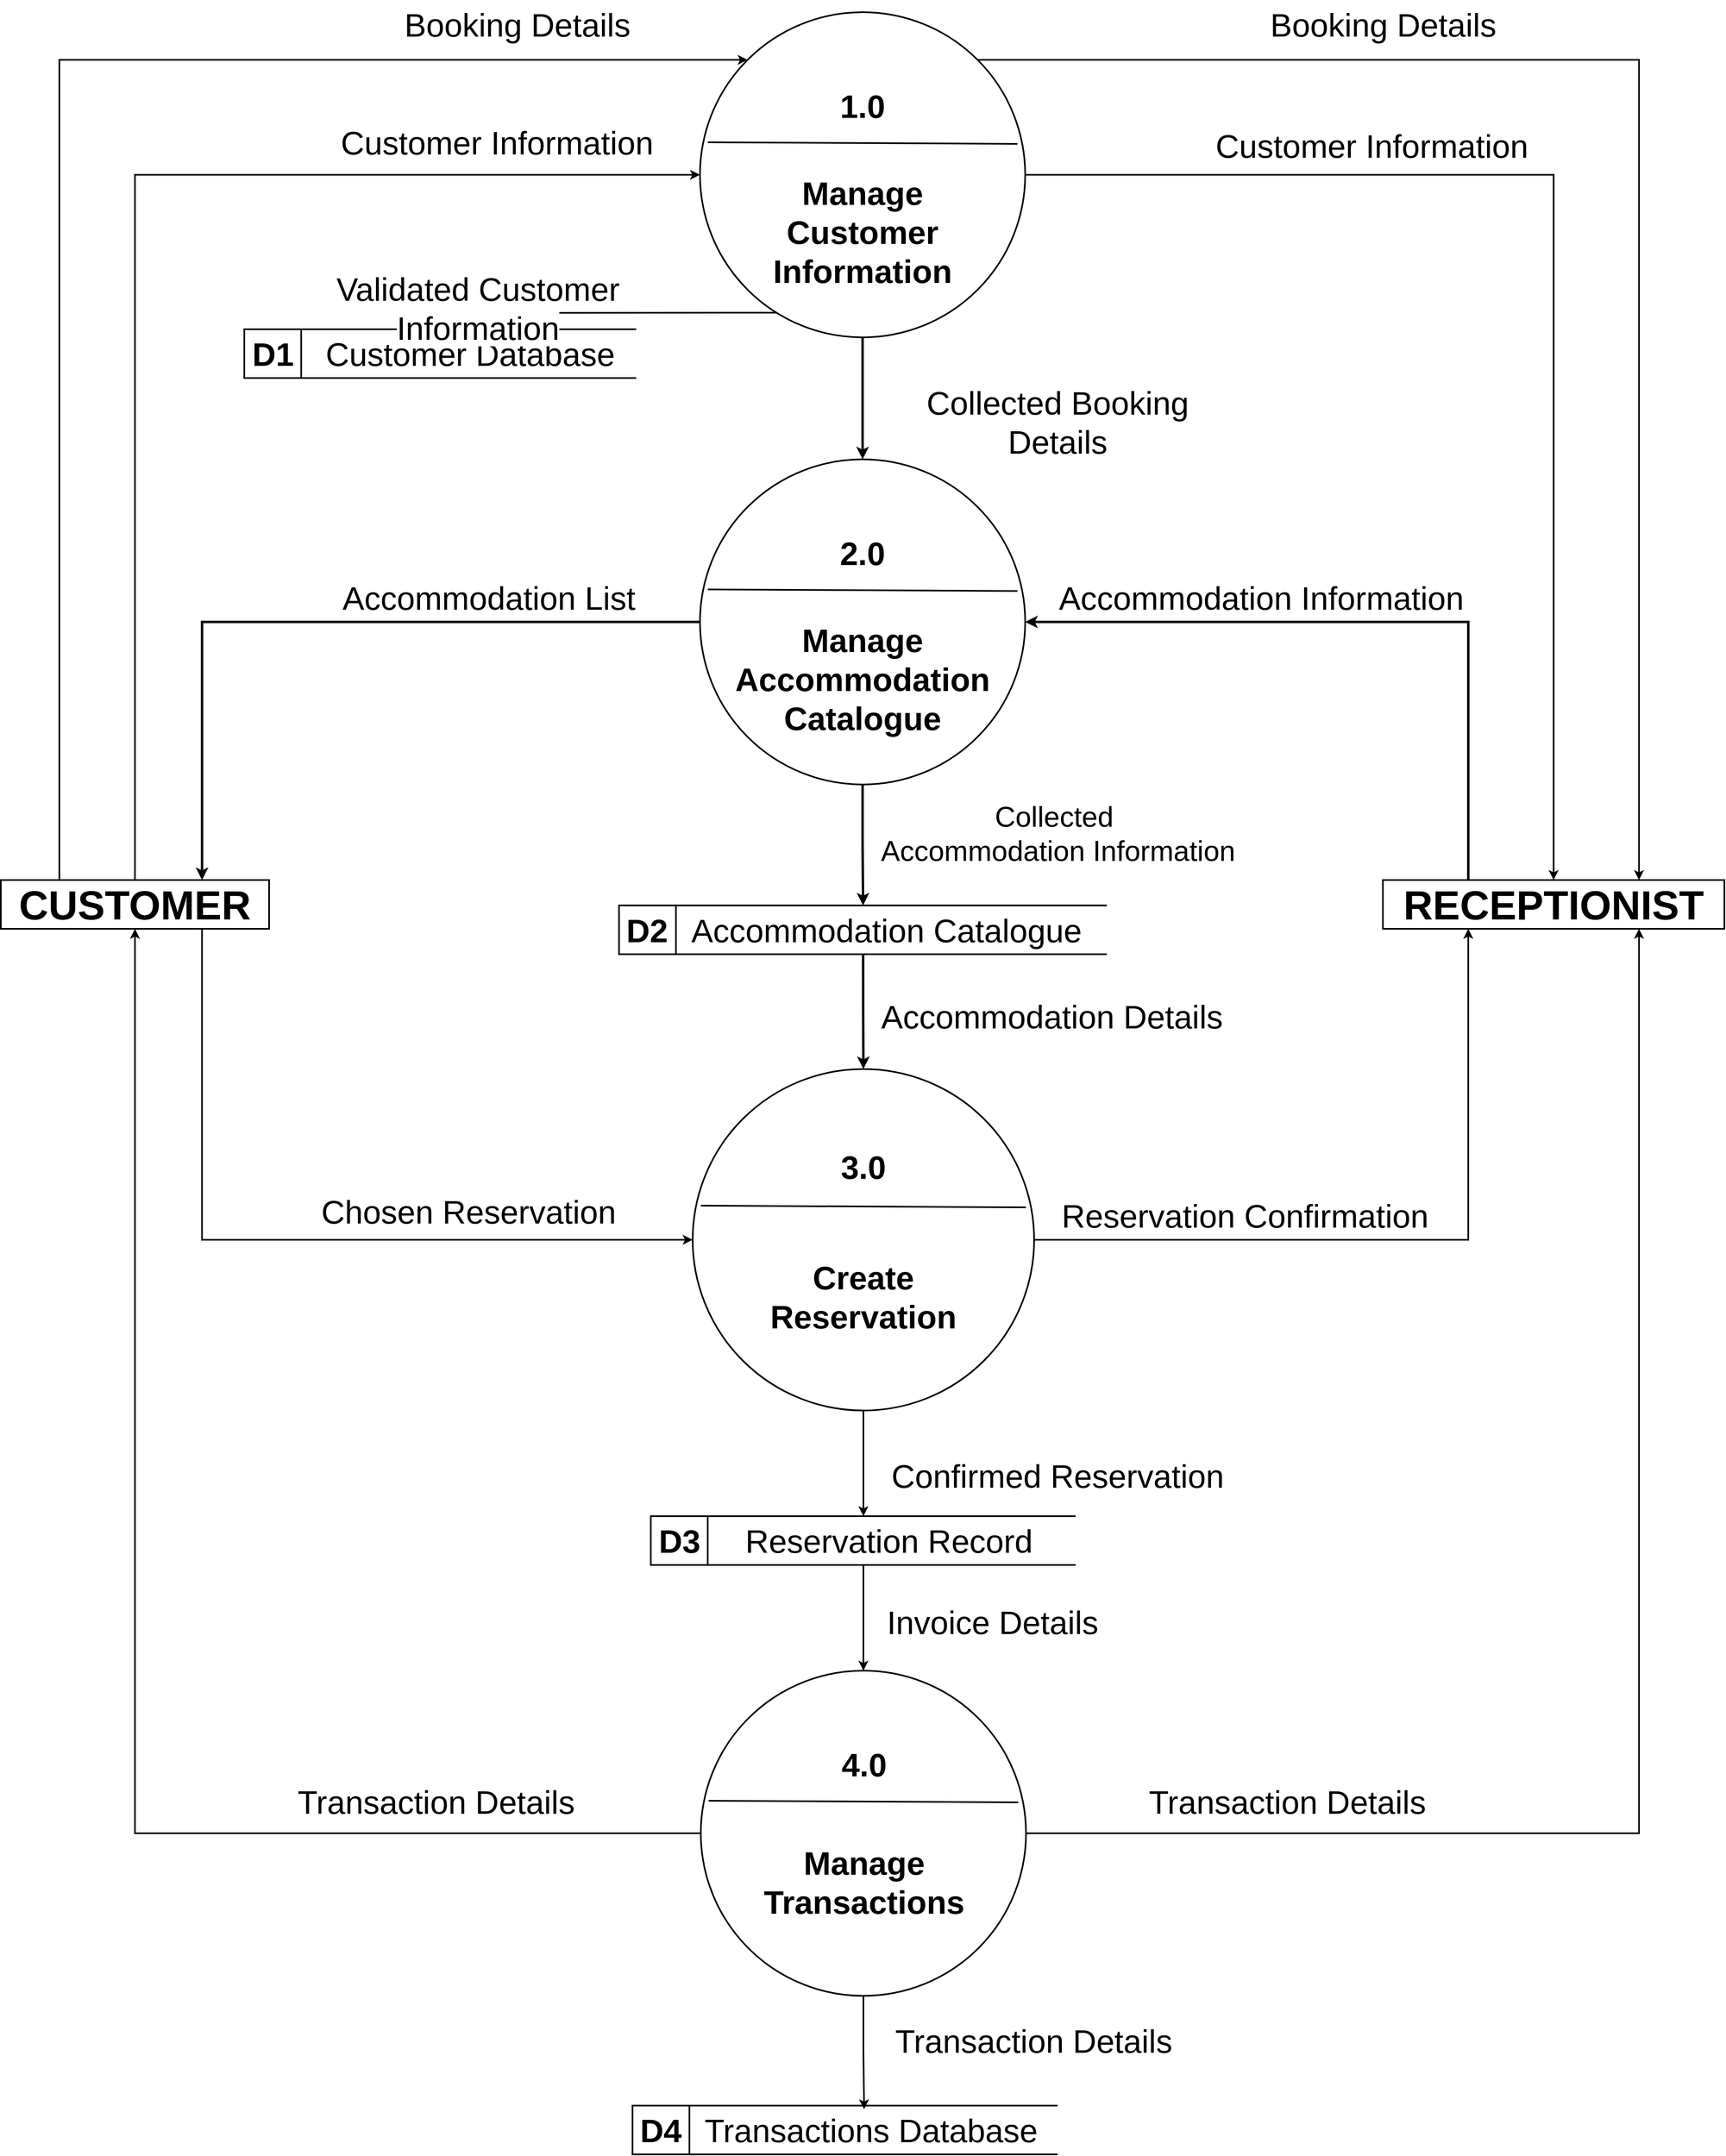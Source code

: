 <mxfile version="28.0.6">
  <diagram name="Page-1" id="VW8s6OkqG2i_AYqq_G_P">
    <mxGraphModel dx="4660" dy="2065" grid="1" gridSize="10" guides="1" tooltips="1" connect="1" arrows="1" fold="1" page="1" pageScale="1" pageWidth="1400" pageHeight="850" math="0" shadow="0">
      <root>
        <mxCell id="0" />
        <mxCell id="1" parent="0" />
        <mxCell id="__-dNfwIh98uai5d9UmT-134" style="edgeStyle=orthogonalEdgeStyle;rounded=0;orthogonalLoop=1;jettySize=auto;html=1;exitX=0.234;exitY=0.924;exitDx=0;exitDy=0;entryX=0;entryY=0.5;entryDx=0;entryDy=0;strokeWidth=2;exitPerimeter=0;" edge="1" parent="1" source="__-dNfwIh98uai5d9UmT-112" target="__-dNfwIh98uai5d9UmT-132">
          <mxGeometry relative="1" as="geometry">
            <Array as="points">
              <mxPoint x="1340" y="1405" />
              <mxPoint x="930" y="1405" />
            </Array>
          </mxGeometry>
        </mxCell>
        <mxCell id="__-dNfwIh98uai5d9UmT-146" style="edgeStyle=orthogonalEdgeStyle;rounded=0;orthogonalLoop=1;jettySize=auto;html=1;exitX=1;exitY=0;exitDx=0;exitDy=0;entryX=0.75;entryY=0;entryDx=0;entryDy=0;strokeWidth=2;" edge="1" parent="1" source="__-dNfwIh98uai5d9UmT-112" target="__-dNfwIh98uai5d9UmT-145">
          <mxGeometry relative="1" as="geometry" />
        </mxCell>
        <mxCell id="__-dNfwIh98uai5d9UmT-147" style="edgeStyle=orthogonalEdgeStyle;rounded=0;orthogonalLoop=1;jettySize=auto;html=1;exitX=1;exitY=0.5;exitDx=0;exitDy=0;entryX=0.5;entryY=0;entryDx=0;entryDy=0;strokeWidth=2;" edge="1" parent="1" source="__-dNfwIh98uai5d9UmT-112" target="__-dNfwIh98uai5d9UmT-145">
          <mxGeometry relative="1" as="geometry" />
        </mxCell>
        <mxCell id="__-dNfwIh98uai5d9UmT-230" style="edgeStyle=orthogonalEdgeStyle;rounded=0;orthogonalLoop=1;jettySize=auto;html=1;exitX=0.5;exitY=1;exitDx=0;exitDy=0;strokeWidth=3;" edge="1" parent="1" source="__-dNfwIh98uai5d9UmT-112" target="__-dNfwIh98uai5d9UmT-117">
          <mxGeometry relative="1" as="geometry" />
        </mxCell>
        <mxCell id="__-dNfwIh98uai5d9UmT-112" value="" style="ellipse;whiteSpace=wrap;html=1;aspect=fixed;strokeWidth=2;" vertex="1" parent="1">
          <mxGeometry x="1250" y="1035" width="400" height="400" as="geometry" />
        </mxCell>
        <mxCell id="__-dNfwIh98uai5d9UmT-114" value="" style="endArrow=none;html=1;rounded=0;exitX=0.024;exitY=0.4;exitDx=0;exitDy=0;exitPerimeter=0;entryX=0.976;entryY=0.405;entryDx=0;entryDy=0;entryPerimeter=0;strokeWidth=2;" edge="1" parent="1" source="__-dNfwIh98uai5d9UmT-112" target="__-dNfwIh98uai5d9UmT-112">
          <mxGeometry width="50" height="50" relative="1" as="geometry">
            <mxPoint x="1280" y="1203" as="sourcePoint" />
            <mxPoint x="1640" y="1203" as="targetPoint" />
          </mxGeometry>
        </mxCell>
        <mxCell id="__-dNfwIh98uai5d9UmT-116" value="&lt;b&gt;&lt;font&gt;1.0&lt;/font&gt;&lt;/b&gt;" style="text;html=1;align=center;verticalAlign=middle;whiteSpace=wrap;rounded=0;fontSize=40;strokeWidth=2;" vertex="1" parent="1">
          <mxGeometry x="1420" y="1135" width="60" height="30" as="geometry" />
        </mxCell>
        <mxCell id="__-dNfwIh98uai5d9UmT-138" style="edgeStyle=orthogonalEdgeStyle;rounded=0;orthogonalLoop=1;jettySize=auto;html=1;entryX=0;entryY=0.5;entryDx=0;entryDy=0;strokeWidth=3;exitX=0.5;exitY=1;exitDx=0;exitDy=0;" edge="1" parent="1" source="__-dNfwIh98uai5d9UmT-117" target="__-dNfwIh98uai5d9UmT-136">
          <mxGeometry relative="1" as="geometry">
            <mxPoint x="1450" y="2022.5" as="sourcePoint" />
            <Array as="points" />
          </mxGeometry>
        </mxCell>
        <mxCell id="__-dNfwIh98uai5d9UmT-149" style="edgeStyle=orthogonalEdgeStyle;rounded=0;orthogonalLoop=1;jettySize=auto;html=1;exitX=0;exitY=0.5;exitDx=0;exitDy=0;entryX=0.75;entryY=0;entryDx=0;entryDy=0;strokeWidth=3;" edge="1" parent="1" source="__-dNfwIh98uai5d9UmT-117" target="__-dNfwIh98uai5d9UmT-120">
          <mxGeometry relative="1" as="geometry" />
        </mxCell>
        <mxCell id="__-dNfwIh98uai5d9UmT-117" value="" style="ellipse;whiteSpace=wrap;html=1;aspect=fixed;strokeWidth=2;" vertex="1" parent="1">
          <mxGeometry x="1250" y="1585" width="400" height="400" as="geometry" />
        </mxCell>
        <mxCell id="__-dNfwIh98uai5d9UmT-118" value="" style="endArrow=none;html=1;rounded=0;exitX=0.024;exitY=0.4;exitDx=0;exitDy=0;exitPerimeter=0;entryX=0.976;entryY=0.405;entryDx=0;entryDy=0;entryPerimeter=0;strokeWidth=2;" edge="1" parent="1" source="__-dNfwIh98uai5d9UmT-117" target="__-dNfwIh98uai5d9UmT-117">
          <mxGeometry width="50" height="50" relative="1" as="geometry">
            <mxPoint x="1280" y="1753" as="sourcePoint" />
            <mxPoint x="1640" y="1753" as="targetPoint" />
          </mxGeometry>
        </mxCell>
        <mxCell id="__-dNfwIh98uai5d9UmT-119" value="&lt;b&gt;&lt;font&gt;2.0&lt;/font&gt;&lt;/b&gt;" style="text;html=1;align=center;verticalAlign=middle;whiteSpace=wrap;rounded=0;fontSize=40;strokeWidth=2;" vertex="1" parent="1">
          <mxGeometry x="1420" y="1685" width="60" height="30" as="geometry" />
        </mxCell>
        <mxCell id="__-dNfwIh98uai5d9UmT-143" style="edgeStyle=orthogonalEdgeStyle;rounded=0;orthogonalLoop=1;jettySize=auto;html=1;exitX=0.25;exitY=0;exitDx=0;exitDy=0;entryX=0;entryY=0;entryDx=0;entryDy=0;strokeWidth=2;" edge="1" parent="1" source="__-dNfwIh98uai5d9UmT-120" target="__-dNfwIh98uai5d9UmT-112">
          <mxGeometry relative="1" as="geometry">
            <Array as="points">
              <mxPoint x="462" y="1094" />
            </Array>
          </mxGeometry>
        </mxCell>
        <mxCell id="__-dNfwIh98uai5d9UmT-144" style="edgeStyle=orthogonalEdgeStyle;rounded=0;orthogonalLoop=1;jettySize=auto;html=1;exitX=0.5;exitY=0;exitDx=0;exitDy=0;entryX=0;entryY=0.5;entryDx=0;entryDy=0;strokeWidth=2;" edge="1" parent="1" source="__-dNfwIh98uai5d9UmT-120" target="__-dNfwIh98uai5d9UmT-112">
          <mxGeometry relative="1" as="geometry" />
        </mxCell>
        <mxCell id="__-dNfwIh98uai5d9UmT-150" style="edgeStyle=orthogonalEdgeStyle;rounded=0;orthogonalLoop=1;jettySize=auto;html=1;exitX=0.75;exitY=1;exitDx=0;exitDy=0;entryX=0;entryY=0.5;entryDx=0;entryDy=0;strokeWidth=2;" edge="1" parent="1" source="__-dNfwIh98uai5d9UmT-120" target="__-dNfwIh98uai5d9UmT-121">
          <mxGeometry relative="1" as="geometry" />
        </mxCell>
        <mxCell id="__-dNfwIh98uai5d9UmT-120" value="&lt;b&gt;&lt;font style=&quot;font-size: 50px;&quot;&gt;CUSTOMER&lt;/font&gt;&lt;/b&gt;" style="rounded=0;whiteSpace=wrap;html=1;strokeWidth=2;" vertex="1" parent="1">
          <mxGeometry x="390" y="2102.5" width="330" height="60" as="geometry" />
        </mxCell>
        <mxCell id="__-dNfwIh98uai5d9UmT-151" style="edgeStyle=orthogonalEdgeStyle;rounded=0;orthogonalLoop=1;jettySize=auto;html=1;exitX=1;exitY=0.5;exitDx=0;exitDy=0;entryX=0.25;entryY=1;entryDx=0;entryDy=0;strokeWidth=2;" edge="1" parent="1" source="__-dNfwIh98uai5d9UmT-121" target="__-dNfwIh98uai5d9UmT-145">
          <mxGeometry relative="1" as="geometry" />
        </mxCell>
        <mxCell id="__-dNfwIh98uai5d9UmT-177" style="edgeStyle=orthogonalEdgeStyle;rounded=0;orthogonalLoop=1;jettySize=auto;html=1;exitX=0.5;exitY=1;exitDx=0;exitDy=0;entryX=0;entryY=0.5;entryDx=0;entryDy=0;strokeWidth=2;" edge="1" parent="1" source="__-dNfwIh98uai5d9UmT-121" target="__-dNfwIh98uai5d9UmT-175">
          <mxGeometry relative="1" as="geometry" />
        </mxCell>
        <mxCell id="__-dNfwIh98uai5d9UmT-121" value="" style="ellipse;whiteSpace=wrap;html=1;aspect=fixed;strokeWidth=2;" vertex="1" parent="1">
          <mxGeometry x="1241" y="2335" width="420" height="420" as="geometry" />
        </mxCell>
        <mxCell id="__-dNfwIh98uai5d9UmT-122" value="" style="endArrow=none;html=1;rounded=0;exitX=0.024;exitY=0.4;exitDx=0;exitDy=0;exitPerimeter=0;entryX=0.976;entryY=0.405;entryDx=0;entryDy=0;entryPerimeter=0;strokeWidth=2;" edge="1" parent="1" source="__-dNfwIh98uai5d9UmT-121" target="__-dNfwIh98uai5d9UmT-121">
          <mxGeometry width="50" height="50" relative="1" as="geometry">
            <mxPoint x="1271" y="2503" as="sourcePoint" />
            <mxPoint x="1631" y="2503" as="targetPoint" />
          </mxGeometry>
        </mxCell>
        <mxCell id="__-dNfwIh98uai5d9UmT-123" value="&lt;b&gt;&lt;font&gt;3.0&lt;/font&gt;&lt;/b&gt;" style="text;html=1;align=center;verticalAlign=middle;whiteSpace=wrap;rounded=0;fontSize=40;strokeWidth=2;" vertex="1" parent="1">
          <mxGeometry x="1421" y="2440" width="60" height="30" as="geometry" />
        </mxCell>
        <mxCell id="__-dNfwIh98uai5d9UmT-156" style="edgeStyle=orthogonalEdgeStyle;rounded=0;orthogonalLoop=1;jettySize=auto;html=1;exitX=0;exitY=0.5;exitDx=0;exitDy=0;entryX=0.5;entryY=1;entryDx=0;entryDy=0;strokeWidth=2;" edge="1" parent="1" source="__-dNfwIh98uai5d9UmT-124" target="__-dNfwIh98uai5d9UmT-120">
          <mxGeometry relative="1" as="geometry" />
        </mxCell>
        <mxCell id="__-dNfwIh98uai5d9UmT-157" style="edgeStyle=orthogonalEdgeStyle;rounded=0;orthogonalLoop=1;jettySize=auto;html=1;entryX=0.75;entryY=1;entryDx=0;entryDy=0;strokeWidth=2;" edge="1" parent="1" source="__-dNfwIh98uai5d9UmT-124" target="__-dNfwIh98uai5d9UmT-145">
          <mxGeometry relative="1" as="geometry" />
        </mxCell>
        <mxCell id="__-dNfwIh98uai5d9UmT-124" value="" style="ellipse;whiteSpace=wrap;html=1;aspect=fixed;strokeWidth=2;" vertex="1" parent="1">
          <mxGeometry x="1251" y="3075" width="400" height="400" as="geometry" />
        </mxCell>
        <mxCell id="__-dNfwIh98uai5d9UmT-125" value="" style="endArrow=none;html=1;rounded=0;exitX=0.024;exitY=0.4;exitDx=0;exitDy=0;exitPerimeter=0;entryX=0.976;entryY=0.405;entryDx=0;entryDy=0;entryPerimeter=0;strokeWidth=2;" edge="1" parent="1" source="__-dNfwIh98uai5d9UmT-124" target="__-dNfwIh98uai5d9UmT-124">
          <mxGeometry width="50" height="50" relative="1" as="geometry">
            <mxPoint x="1281" y="3243" as="sourcePoint" />
            <mxPoint x="1641" y="3243" as="targetPoint" />
          </mxGeometry>
        </mxCell>
        <mxCell id="__-dNfwIh98uai5d9UmT-126" value="&lt;b&gt;&lt;font&gt;4.0&lt;/font&gt;&lt;/b&gt;" style="text;html=1;align=center;verticalAlign=middle;whiteSpace=wrap;rounded=0;fontSize=40;strokeWidth=2;" vertex="1" parent="1">
          <mxGeometry x="1422" y="3175" width="60" height="30" as="geometry" />
        </mxCell>
        <mxCell id="__-dNfwIh98uai5d9UmT-127" value="&lt;b&gt;&lt;font style=&quot;font-size: 40px;&quot;&gt;Manage Customer Information&lt;/font&gt;&lt;/b&gt;" style="text;html=1;align=center;verticalAlign=middle;whiteSpace=wrap;rounded=0;strokeWidth=2;" vertex="1" parent="1">
          <mxGeometry x="1350" y="1225" width="200" height="160" as="geometry" />
        </mxCell>
        <mxCell id="__-dNfwIh98uai5d9UmT-128" value="&lt;b&gt;&lt;font&gt;Manage Accommodation Catalogue&lt;/font&gt;&lt;/b&gt;" style="text;html=1;align=center;verticalAlign=middle;whiteSpace=wrap;rounded=0;strokeWidth=2;fontSize=40;" vertex="1" parent="1">
          <mxGeometry x="1350" y="1775" width="200" height="160" as="geometry" />
        </mxCell>
        <mxCell id="__-dNfwIh98uai5d9UmT-129" value="&lt;b&gt;&lt;font&gt;Create Reservation&lt;/font&gt;&lt;/b&gt;" style="text;html=1;align=center;verticalAlign=middle;whiteSpace=wrap;rounded=0;strokeWidth=2;fontSize=40;" vertex="1" parent="1">
          <mxGeometry x="1351" y="2535" width="200" height="160" as="geometry" />
        </mxCell>
        <mxCell id="__-dNfwIh98uai5d9UmT-130" value="&lt;b&gt;&lt;font&gt;Manage Transactions&lt;/font&gt;&lt;/b&gt;" style="text;html=1;align=center;verticalAlign=middle;whiteSpace=wrap;rounded=0;strokeWidth=2;fontSize=40;" vertex="1" parent="1">
          <mxGeometry x="1352" y="3255" width="200" height="160" as="geometry" />
        </mxCell>
        <mxCell id="__-dNfwIh98uai5d9UmT-131" value="&lt;font style=&quot;font-size: 40px;&quot;&gt;D1&lt;/font&gt;" style="shape=partialRectangle;whiteSpace=wrap;html=1;top=0;bottom=0;fillColor=none;fontStyle=1;strokeWidth=2;" vertex="1" parent="1">
          <mxGeometry x="689.5" y="1425" width="70" height="60" as="geometry" />
        </mxCell>
        <mxCell id="__-dNfwIh98uai5d9UmT-132" value="" style="shape=partialRectangle;whiteSpace=wrap;html=1;top=0;bottom=0;fillColor=none;rotation=90;fontStyle=1;strokeWidth=2;" vertex="1" parent="1">
          <mxGeometry x="900.5" y="1215" width="60" height="480" as="geometry" />
        </mxCell>
        <mxCell id="__-dNfwIh98uai5d9UmT-133" value="&lt;font style=&quot;font-size: 40px;&quot;&gt;Customer Database&lt;/font&gt;" style="text;html=1;align=center;verticalAlign=middle;whiteSpace=wrap;rounded=0;strokeWidth=2;" vertex="1" parent="1">
          <mxGeometry x="775.5" y="1440" width="383" height="30" as="geometry" />
        </mxCell>
        <mxCell id="__-dNfwIh98uai5d9UmT-135" value="&lt;font style=&quot;font-size: 40px;&quot;&gt;D2&lt;/font&gt;" style="shape=partialRectangle;whiteSpace=wrap;html=1;top=0;bottom=0;fillColor=none;fontStyle=1;strokeWidth=2;" vertex="1" parent="1">
          <mxGeometry x="1150.4" y="2133.75" width="70" height="60" as="geometry" />
        </mxCell>
        <mxCell id="__-dNfwIh98uai5d9UmT-232" style="edgeStyle=orthogonalEdgeStyle;rounded=0;orthogonalLoop=1;jettySize=auto;html=1;exitX=1;exitY=0.5;exitDx=0;exitDy=0;entryX=0.5;entryY=0;entryDx=0;entryDy=0;strokeWidth=3;" edge="1" parent="1" source="__-dNfwIh98uai5d9UmT-136" target="__-dNfwIh98uai5d9UmT-121">
          <mxGeometry relative="1" as="geometry" />
        </mxCell>
        <mxCell id="__-dNfwIh98uai5d9UmT-136" value="" style="shape=partialRectangle;whiteSpace=wrap;html=1;top=0;bottom=0;fillColor=none;rotation=90;fontStyle=1;strokeWidth=2;" vertex="1" parent="1">
          <mxGeometry x="1420.65" y="1865" width="60" height="597.5" as="geometry" />
        </mxCell>
        <mxCell id="__-dNfwIh98uai5d9UmT-137" value="&lt;font style=&quot;font-size: 40px;&quot;&gt;Accommodation Catalogue&lt;/font&gt;" style="text;html=1;align=center;verticalAlign=middle;whiteSpace=wrap;rounded=0;strokeWidth=2;" vertex="1" parent="1">
          <mxGeometry x="1220.4" y="2148.75" width="518.5" height="30" as="geometry" />
        </mxCell>
        <mxCell id="__-dNfwIh98uai5d9UmT-139" value="&lt;font style=&quot;font-size: 40px;&quot;&gt;D4&lt;/font&gt;" style="shape=partialRectangle;whiteSpace=wrap;html=1;top=0;bottom=0;fillColor=none;fontStyle=1;strokeWidth=2;" vertex="1" parent="1">
          <mxGeometry x="1167" y="3610" width="70" height="60" as="geometry" />
        </mxCell>
        <mxCell id="__-dNfwIh98uai5d9UmT-140" value="" style="shape=partialRectangle;whiteSpace=wrap;html=1;top=0;bottom=0;fillColor=none;rotation=90;fontStyle=1;strokeWidth=2;" vertex="1" parent="1">
          <mxGeometry x="1399" y="3380" width="60" height="520" as="geometry" />
        </mxCell>
        <mxCell id="__-dNfwIh98uai5d9UmT-141" value="&lt;font style=&quot;font-size: 40px;&quot;&gt;Transactions Database&lt;/font&gt;" style="text;html=1;align=center;verticalAlign=middle;whiteSpace=wrap;rounded=0;strokeWidth=2;" vertex="1" parent="1">
          <mxGeometry x="1247.5" y="3625" width="424.5" height="30" as="geometry" />
        </mxCell>
        <mxCell id="__-dNfwIh98uai5d9UmT-142" style="edgeStyle=orthogonalEdgeStyle;rounded=0;orthogonalLoop=1;jettySize=auto;html=1;exitX=0.5;exitY=1;exitDx=0;exitDy=0;entryX=0.076;entryY=0.456;entryDx=0;entryDy=0;entryPerimeter=0;strokeWidth=2;" edge="1" parent="1" source="__-dNfwIh98uai5d9UmT-124" target="__-dNfwIh98uai5d9UmT-140">
          <mxGeometry relative="1" as="geometry" />
        </mxCell>
        <mxCell id="__-dNfwIh98uai5d9UmT-148" style="edgeStyle=orthogonalEdgeStyle;rounded=0;orthogonalLoop=1;jettySize=auto;html=1;exitX=0.25;exitY=0;exitDx=0;exitDy=0;entryX=1;entryY=0.5;entryDx=0;entryDy=0;strokeWidth=3;" edge="1" parent="1" source="__-dNfwIh98uai5d9UmT-145" target="__-dNfwIh98uai5d9UmT-117">
          <mxGeometry relative="1" as="geometry" />
        </mxCell>
        <mxCell id="__-dNfwIh98uai5d9UmT-145" value="&lt;span style=&quot;font-size: 50px;&quot;&gt;&lt;b&gt;RECEPTIONIST&lt;/b&gt;&lt;/span&gt;" style="rounded=0;whiteSpace=wrap;html=1;strokeWidth=2;" vertex="1" parent="1">
          <mxGeometry x="2090" y="2102.5" width="420" height="60" as="geometry" />
        </mxCell>
        <mxCell id="__-dNfwIh98uai5d9UmT-158" value="&lt;font style=&quot;font-size: 40px;&quot;&gt;Booking Details&lt;/font&gt;" style="text;html=1;align=center;verticalAlign=middle;resizable=0;points=[];autosize=1;strokeColor=none;fillColor=none;" vertex="1" parent="1">
          <mxGeometry x="875" y="1020" width="300" height="60" as="geometry" />
        </mxCell>
        <mxCell id="__-dNfwIh98uai5d9UmT-159" value="&lt;font style=&quot;font-size: 40px;&quot;&gt;Customer Information&lt;/font&gt;" style="edgeLabel;html=1;align=center;verticalAlign=middle;resizable=0;points=[];" vertex="1" connectable="0" parent="1">
          <mxGeometry x="1000" y="1195" as="geometry" />
        </mxCell>
        <mxCell id="__-dNfwIh98uai5d9UmT-160" value="&lt;font style=&quot;font-size: 40px;&quot;&gt;Booking Details&lt;/font&gt;" style="edgeLabel;html=1;align=center;verticalAlign=middle;resizable=0;points=[];fontSize=30;" vertex="1" connectable="0" parent="1">
          <mxGeometry x="2090" y="1050" as="geometry" />
        </mxCell>
        <mxCell id="__-dNfwIh98uai5d9UmT-161" value="&lt;font style=&quot;font-size: 40px;&quot;&gt;Customer Information&lt;/font&gt;" style="edgeLabel;html=1;align=center;verticalAlign=middle;resizable=0;points=[];fontSize=30;" vertex="1" connectable="0" parent="1">
          <mxGeometry x="2090" y="1165" as="geometry">
            <mxPoint x="-14" y="34" as="offset" />
          </mxGeometry>
        </mxCell>
        <mxCell id="__-dNfwIh98uai5d9UmT-162" value="&lt;font style=&quot;font-size: 40px;&quot;&gt;Accommodation Information&lt;/font&gt;" style="edgeLabel;html=1;align=center;verticalAlign=middle;resizable=0;points=[];" vertex="1" connectable="0" parent="1">
          <mxGeometry x="1940" y="1755" as="geometry" />
        </mxCell>
        <mxCell id="__-dNfwIh98uai5d9UmT-163" value="&lt;font style=&quot;font-size: 40px;&quot;&gt;Accommodation List&lt;/font&gt;" style="edgeLabel;html=1;align=center;verticalAlign=middle;resizable=0;points=[];" vertex="1" connectable="0" parent="1">
          <mxGeometry x="990" y="1755" as="geometry" />
        </mxCell>
        <mxCell id="__-dNfwIh98uai5d9UmT-164" value="&lt;font&gt;Chosen Reservation&lt;/font&gt;" style="edgeLabel;html=1;align=center;verticalAlign=middle;resizable=0;points=[];fontSize=40;" vertex="1" connectable="0" parent="1">
          <mxGeometry x="970" y="2466.5" as="geometry">
            <mxPoint x="-5" y="43" as="offset" />
          </mxGeometry>
        </mxCell>
        <mxCell id="__-dNfwIh98uai5d9UmT-165" value="&lt;font&gt;Reservation Confirmation&lt;/font&gt;" style="edgeLabel;html=1;align=center;verticalAlign=middle;resizable=0;points=[];fontSize=40;" vertex="1" connectable="0" parent="1">
          <mxGeometry x="1920" y="2515" as="geometry" />
        </mxCell>
        <mxCell id="__-dNfwIh98uai5d9UmT-166" value="&lt;font&gt;Transaction Details&lt;/font&gt;" style="text;html=1;align=center;verticalAlign=middle;resizable=0;points=[];autosize=1;strokeColor=none;fillColor=none;fontSize=40;" vertex="1" parent="1">
          <mxGeometry x="745" y="3206" width="360" height="60" as="geometry" />
        </mxCell>
        <mxCell id="__-dNfwIh98uai5d9UmT-167" value="Transaction Details" style="text;html=1;align=center;verticalAlign=middle;resizable=0;points=[];autosize=1;strokeColor=none;fillColor=none;fontSize=40;" vertex="1" parent="1">
          <mxGeometry x="1792" y="3206" width="360" height="60" as="geometry" />
        </mxCell>
        <mxCell id="__-dNfwIh98uai5d9UmT-174" value="&lt;font style=&quot;font-size: 40px;&quot;&gt;D3&lt;/font&gt;" style="shape=partialRectangle;whiteSpace=wrap;html=1;top=0;bottom=0;fillColor=none;fontStyle=1;strokeWidth=2;" vertex="1" parent="1">
          <mxGeometry x="1189.5" y="2885" width="70" height="60" as="geometry" />
        </mxCell>
        <mxCell id="__-dNfwIh98uai5d9UmT-178" style="edgeStyle=orthogonalEdgeStyle;rounded=0;orthogonalLoop=1;jettySize=auto;html=1;strokeWidth=2;" edge="1" parent="1" source="__-dNfwIh98uai5d9UmT-175" target="__-dNfwIh98uai5d9UmT-124">
          <mxGeometry relative="1" as="geometry" />
        </mxCell>
        <mxCell id="__-dNfwIh98uai5d9UmT-175" value="" style="shape=partialRectangle;whiteSpace=wrap;html=1;top=0;bottom=0;fillColor=none;rotation=90;fontStyle=1;strokeWidth=2;" vertex="1" parent="1">
          <mxGeometry x="1421" y="2655" width="60" height="520" as="geometry" />
        </mxCell>
        <mxCell id="__-dNfwIh98uai5d9UmT-176" value="&lt;font style=&quot;font-size: 40px;&quot;&gt;Reservation Record&lt;/font&gt;" style="text;html=1;align=center;verticalAlign=middle;whiteSpace=wrap;rounded=0;strokeWidth=2;" vertex="1" parent="1">
          <mxGeometry x="1270" y="2900" width="424.5" height="30" as="geometry" />
        </mxCell>
        <mxCell id="__-dNfwIh98uai5d9UmT-227" value="&lt;span style=&quot;color: rgb(0, 0, 0); font-family: Helvetica; font-style: normal; font-variant-ligatures: normal; font-variant-caps: normal; font-weight: 400; letter-spacing: normal; orphans: 2; text-indent: 0px; text-transform: none; widows: 2; word-spacing: 0px; -webkit-text-stroke-width: 0px; white-space: nowrap; background-color: rgb(255, 255, 255); text-decoration-thickness: initial; text-decoration-style: initial; text-decoration-color: initial; float: none; display: inline !important;&quot;&gt;&lt;font&gt;Validated&amp;nbsp;&lt;/font&gt;&lt;/span&gt;&lt;span style=&quot;background-color: light-dark(rgb(255, 255, 255), rgb(18, 18, 18)); color: light-dark(rgb(0, 0, 0), rgb(237, 237, 237)); text-wrap-mode: nowrap;&quot;&gt;Customer Information&lt;/span&gt;" style="text;whiteSpace=wrap;html=1;align=center;fontSize=40;" vertex="1" parent="1">
          <mxGeometry x="707" y="1345" width="539.5" height="50" as="geometry" />
        </mxCell>
        <mxCell id="__-dNfwIh98uai5d9UmT-229" value="&lt;span style=&quot;text-wrap-mode: nowrap; background-color: rgb(255, 255, 255);&quot;&gt;Collected&amp;nbsp;&lt;/span&gt;&lt;span style=&quot;background-color: light-dark(rgb(255, 255, 255), rgb(18, 18, 18)); text-wrap-mode: nowrap; color: light-dark(rgb(0, 0, 0), rgb(255, 255, 255));&quot;&gt;Booking Details&lt;/span&gt;" style="text;whiteSpace=wrap;html=1;align=center;fontSize=40;" vertex="1" parent="1">
          <mxGeometry x="1540" y="1485" width="300" height="50" as="geometry" />
        </mxCell>
        <mxCell id="__-dNfwIh98uai5d9UmT-231" value="&lt;font style=&quot;font-size: 35px;&quot;&gt;&lt;font style=&quot;&quot;&gt;Collected&amp;nbsp;&lt;/font&gt;&lt;/font&gt;&lt;div&gt;&lt;font style=&quot;font-size: 35px;&quot;&gt;&lt;span style=&quot;background-color: light-dark(#ffffff, var(--ge-dark-color, #121212)); color: light-dark(rgb(0, 0, 0), rgb(255, 255, 255));&quot;&gt;Accommodation Information&lt;/span&gt;&lt;/font&gt;&lt;/div&gt;" style="edgeLabel;html=1;align=center;verticalAlign=middle;resizable=0;points=[];" vertex="1" connectable="0" parent="1">
          <mxGeometry x="1690" y="2045" as="geometry" />
        </mxCell>
        <mxCell id="__-dNfwIh98uai5d9UmT-233" value="&lt;font style=&quot;font-size: 40px;&quot;&gt;Accommodation Details&lt;/font&gt;" style="text;html=1;align=center;verticalAlign=middle;whiteSpace=wrap;rounded=0;" vertex="1" parent="1">
          <mxGeometry x="1458" y="2255" width="450" height="30" as="geometry" />
        </mxCell>
        <mxCell id="__-dNfwIh98uai5d9UmT-235" value="&lt;font style=&quot;font-size: 40px;&quot;&gt;Confirmed Reservation&lt;/font&gt;" style="text;html=1;align=center;verticalAlign=middle;whiteSpace=wrap;rounded=0;" vertex="1" parent="1">
          <mxGeometry x="1455" y="2820" width="470" height="30" as="geometry" />
        </mxCell>
        <mxCell id="__-dNfwIh98uai5d9UmT-236" value="&lt;font style=&quot;font-size: 40px;&quot;&gt;Invoice Details&lt;/font&gt;" style="text;html=1;align=center;verticalAlign=middle;whiteSpace=wrap;rounded=0;" vertex="1" parent="1">
          <mxGeometry x="1450" y="3000" width="320" height="30" as="geometry" />
        </mxCell>
        <mxCell id="__-dNfwIh98uai5d9UmT-239" value="Transaction Details" style="text;html=1;align=center;verticalAlign=middle;resizable=0;points=[];autosize=1;strokeColor=none;fillColor=none;fontSize=40;" vertex="1" parent="1">
          <mxGeometry x="1480" y="3500" width="360" height="60" as="geometry" />
        </mxCell>
      </root>
    </mxGraphModel>
  </diagram>
</mxfile>
